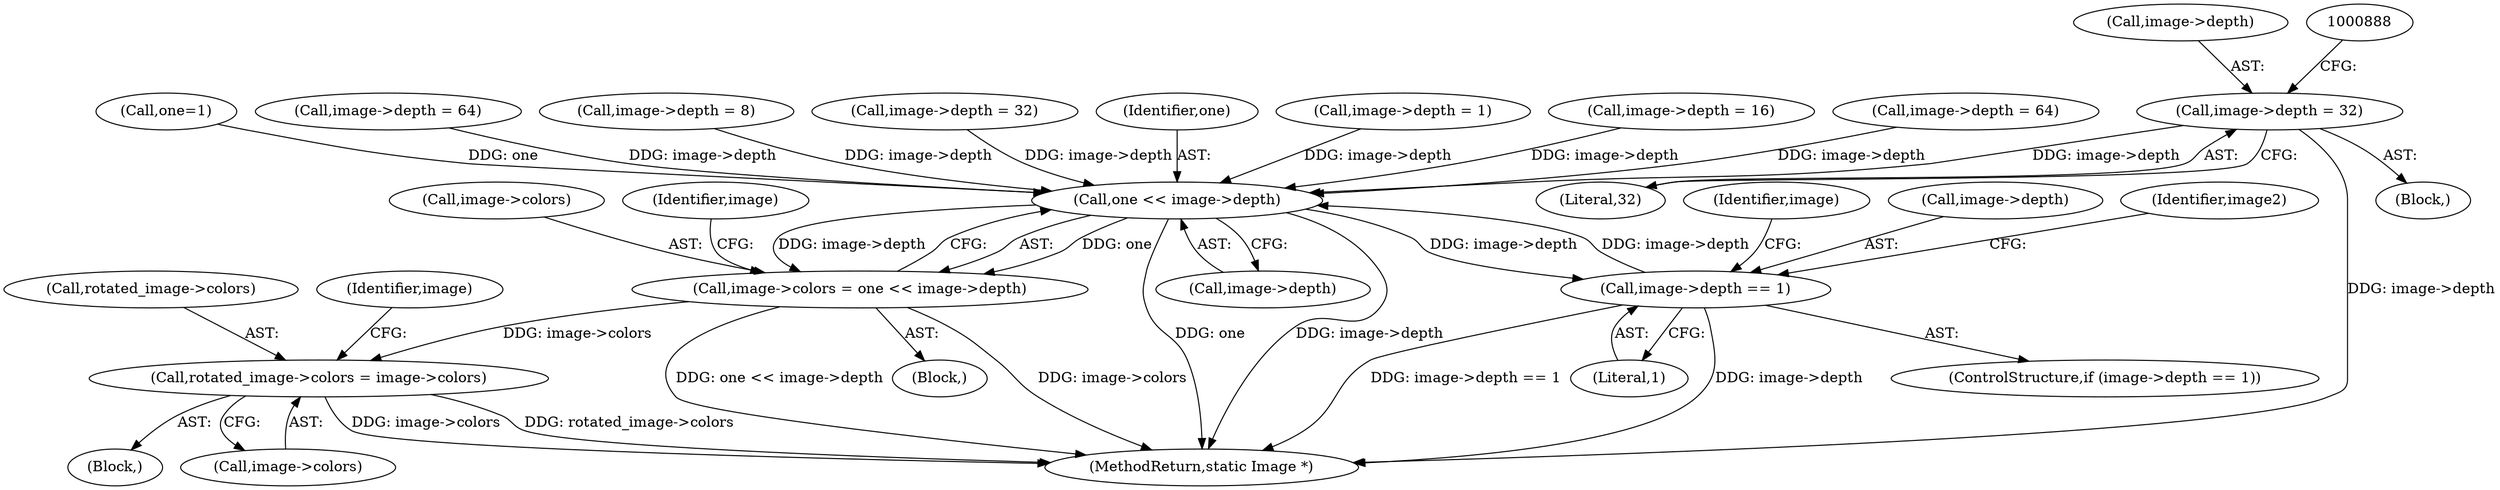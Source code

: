 digraph "0_ImageMagick_8a370f9ab120faf182aa160900ba692ba8e2bcf0@pointer" {
"1000882" [label="(Call,image->depth = 32)"];
"1000990" [label="(Call,one << image->depth)"];
"1000986" [label="(Call,image->colors = one << image->depth)"];
"1001539" [label="(Call,rotated_image->colors = image->colors)"];
"1001483" [label="(Call,image->depth == 1)"];
"1000991" [label="(Identifier,one)"];
"1000799" [label="(Call,image->depth = 1)"];
"1000992" [label="(Call,image->depth)"];
"1001483" [label="(Call,image->depth == 1)"];
"1000823" [label="(Call,image->depth = 16)"];
"1000863" [label="(Call,image->depth = 64)"];
"1001482" [label="(ControlStructure,if (image->depth == 1))"];
"1000983" [label="(Call,one=1)"];
"1001490" [label="(Identifier,image)"];
"1000914" [label="(Call,image->depth = 64)"];
"1000999" [label="(Identifier,image)"];
"1000882" [label="(Call,image->depth = 32)"];
"1000986" [label="(Call,image->colors = one << image->depth)"];
"1001512" [label="(Block,)"];
"1000805" [label="(Call,image->depth = 8)"];
"1001811" [label="(MethodReturn,static Image *)"];
"1000987" [label="(Call,image->colors)"];
"1001487" [label="(Literal,1)"];
"1000407" [label="(Block,)"];
"1000787" [label="(Block,)"];
"1001540" [label="(Call,rotated_image->colors)"];
"1001484" [label="(Call,image->depth)"];
"1001495" [label="(Identifier,image2)"];
"1000843" [label="(Call,image->depth = 32)"];
"1000886" [label="(Literal,32)"];
"1001539" [label="(Call,rotated_image->colors = image->colors)"];
"1001548" [label="(Identifier,image)"];
"1000883" [label="(Call,image->depth)"];
"1000990" [label="(Call,one << image->depth)"];
"1001543" [label="(Call,image->colors)"];
"1000882" -> "1000787"  [label="AST: "];
"1000882" -> "1000886"  [label="CFG: "];
"1000883" -> "1000882"  [label="AST: "];
"1000886" -> "1000882"  [label="AST: "];
"1000888" -> "1000882"  [label="CFG: "];
"1000882" -> "1001811"  [label="DDG: image->depth"];
"1000882" -> "1000990"  [label="DDG: image->depth"];
"1000990" -> "1000986"  [label="AST: "];
"1000990" -> "1000992"  [label="CFG: "];
"1000991" -> "1000990"  [label="AST: "];
"1000992" -> "1000990"  [label="AST: "];
"1000986" -> "1000990"  [label="CFG: "];
"1000990" -> "1001811"  [label="DDG: one"];
"1000990" -> "1001811"  [label="DDG: image->depth"];
"1000990" -> "1000986"  [label="DDG: one"];
"1000990" -> "1000986"  [label="DDG: image->depth"];
"1000983" -> "1000990"  [label="DDG: one"];
"1000843" -> "1000990"  [label="DDG: image->depth"];
"1000863" -> "1000990"  [label="DDG: image->depth"];
"1000799" -> "1000990"  [label="DDG: image->depth"];
"1000914" -> "1000990"  [label="DDG: image->depth"];
"1001483" -> "1000990"  [label="DDG: image->depth"];
"1000823" -> "1000990"  [label="DDG: image->depth"];
"1000805" -> "1000990"  [label="DDG: image->depth"];
"1000990" -> "1001483"  [label="DDG: image->depth"];
"1000986" -> "1000407"  [label="AST: "];
"1000987" -> "1000986"  [label="AST: "];
"1000999" -> "1000986"  [label="CFG: "];
"1000986" -> "1001811"  [label="DDG: image->colors"];
"1000986" -> "1001811"  [label="DDG: one << image->depth"];
"1000986" -> "1001539"  [label="DDG: image->colors"];
"1001539" -> "1001512"  [label="AST: "];
"1001539" -> "1001543"  [label="CFG: "];
"1001540" -> "1001539"  [label="AST: "];
"1001543" -> "1001539"  [label="AST: "];
"1001548" -> "1001539"  [label="CFG: "];
"1001539" -> "1001811"  [label="DDG: image->colors"];
"1001539" -> "1001811"  [label="DDG: rotated_image->colors"];
"1001483" -> "1001482"  [label="AST: "];
"1001483" -> "1001487"  [label="CFG: "];
"1001484" -> "1001483"  [label="AST: "];
"1001487" -> "1001483"  [label="AST: "];
"1001490" -> "1001483"  [label="CFG: "];
"1001495" -> "1001483"  [label="CFG: "];
"1001483" -> "1001811"  [label="DDG: image->depth == 1"];
"1001483" -> "1001811"  [label="DDG: image->depth"];
}
